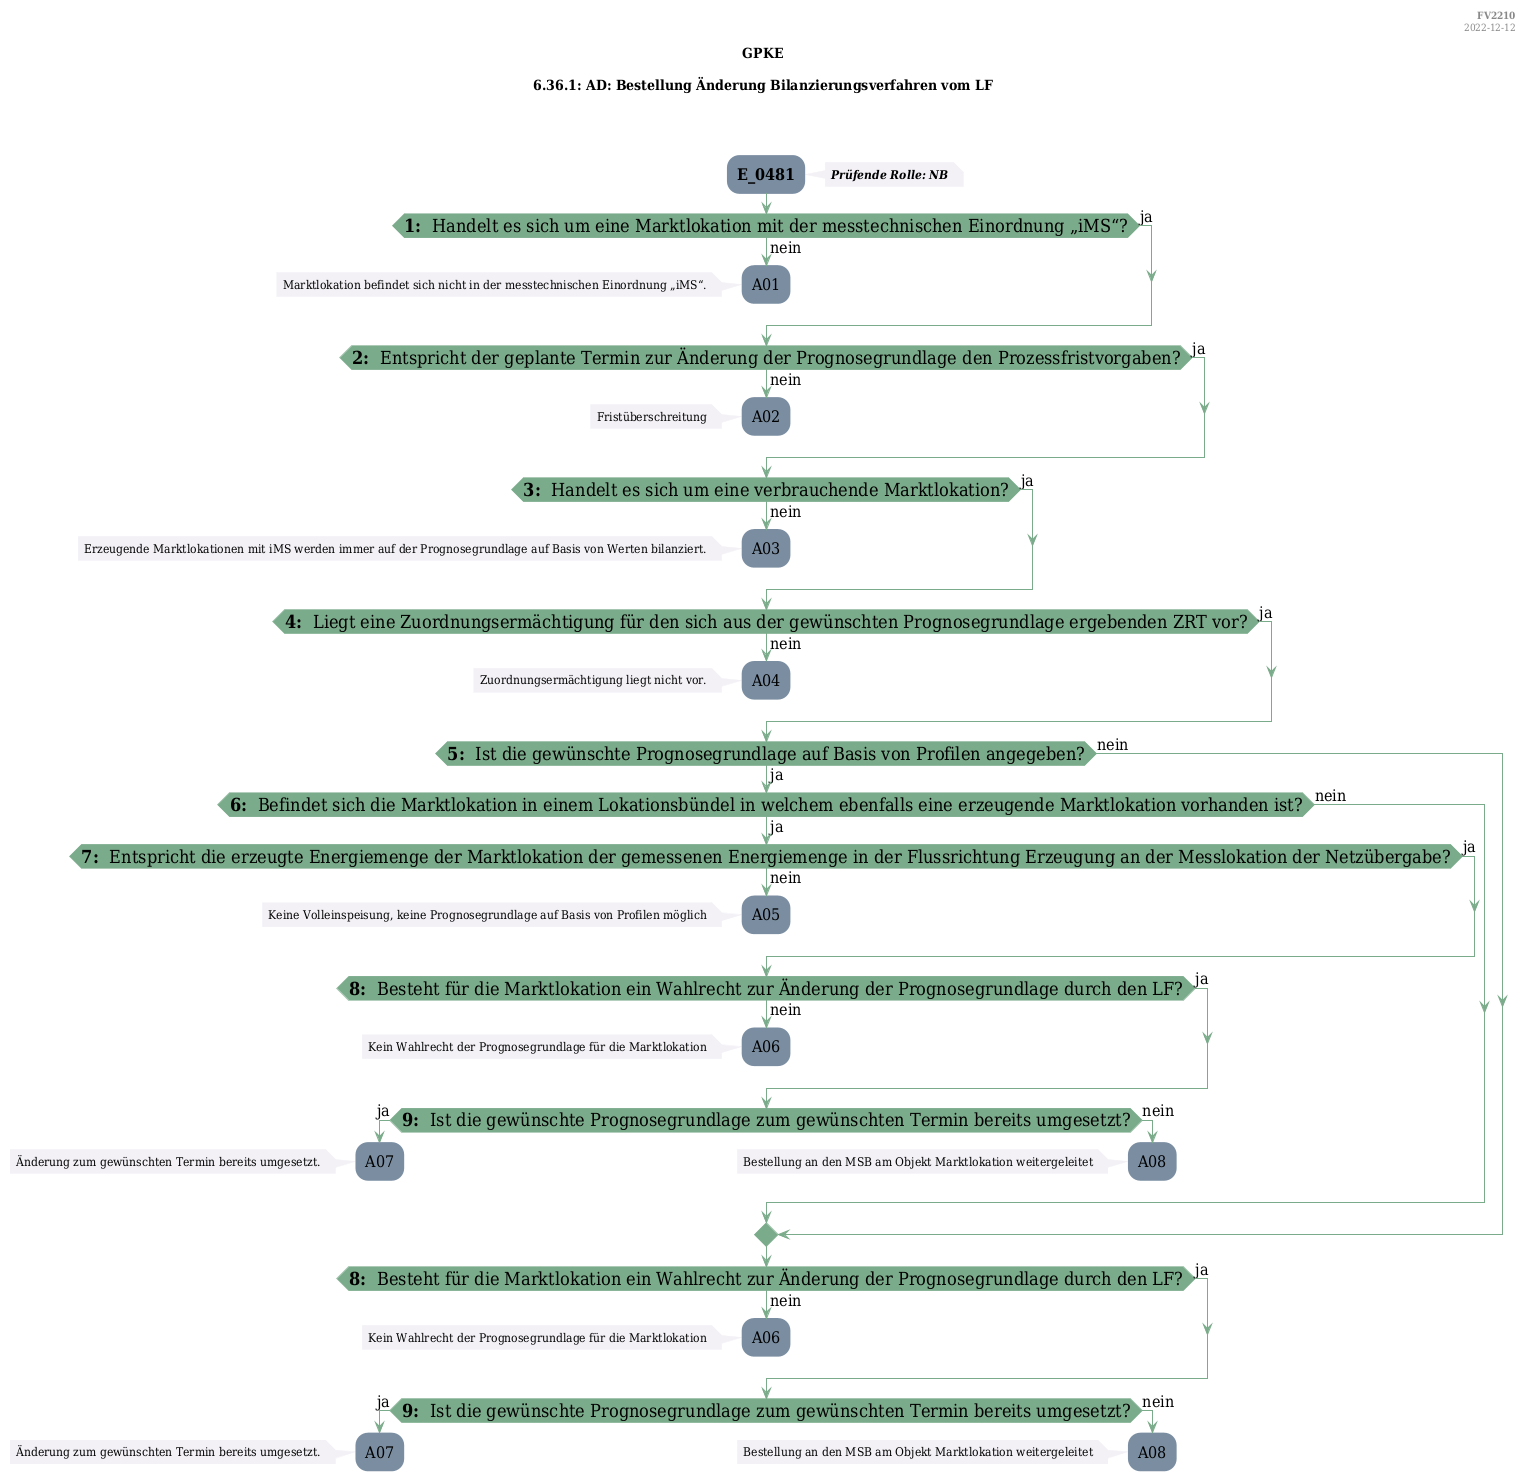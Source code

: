 @startuml
skinparam Shadowing false
skinparam NoteBorderColor #f3f1f6
skinparam NoteBackgroundColor #f3f1f6
skinparam NoteFontSize 12
skinparam ActivityBorderColor none
skinparam ActivityBackgroundColor #7a8da1
skinparam ActivityFontSize 16
skinparam ArrowColor #7aab8a
skinparam ArrowFontSize 16
skinparam ActivityDiamondBackgroundColor #7aab8a
skinparam ActivityDiamondBorderColor #7aab8a
skinparam ActivityDiamondFontSize 18
skinparam defaultFontName DejaVu Serif Condensed
skinparam ActivityEndColor #669580

header
<b>FV2210
2022-12-12
endheader

title
GPKE

6.36.1: AD: Bestellung Änderung Bilanzierungsverfahren vom LF



end title
:<b>E_0481</b>;
note right
<b><i>Prüfende Rolle: NB
end note

if (<b>1: </b> Handelt es sich um eine Marktlokation mit der messtechnischen Einordnung „iMS“?) then (ja)
else (nein)
    :A01;
    note left
        Marktlokation befindet sich nicht in der messtechnischen Einordnung „iMS“.
    endnote
    kill;
endif
if (<b>2: </b> Entspricht der geplante Termin zur Änderung der Prognosegrundlage den Prozessfristvorgaben?) then (ja)
else (nein)
    :A02;
    note left
        Fristüberschreitung
    endnote
    kill;
endif
if (<b>3: </b> Handelt es sich um eine verbrauchende Marktlokation?) then (ja)
else (nein)
    :A03;
    note left
        Erzeugende Marktlokationen mit iMS werden immer auf der Prognosegrundlage auf Basis von Werten bilanziert.
    endnote
    kill;
endif
if (<b>4: </b> Liegt eine Zuordnungsermächtigung für den sich aus der gewünschten Prognosegrundlage ergebenden ZRT vor?) then (ja)
else (nein)
    :A04;
    note left
        Zuordnungsermächtigung liegt nicht vor.
    endnote
    kill;
endif
if (<b>5: </b> Ist die gewünschte Prognosegrundlage auf Basis von Profilen angegeben?) then (ja)
    if (<b>6: </b> Befindet sich die Marktlokation in einem Lokationsbündel in welchem ebenfalls eine erzeugende Marktlokation vorhanden ist?) then (ja)
        if (<b>7: </b> Entspricht die erzeugte Energiemenge der Marktlokation der gemessenen Energiemenge in der Flussrichtung Erzeugung an der Messlokation der Netzübergabe?) then (ja)
        else (nein)
            :A05;
            note left
                Keine Volleinspeisung, keine Prognosegrundlage auf Basis von Profilen möglich
            endnote
            kill;
        endif
        if (<b>8: </b> Besteht für die Marktlokation ein Wahlrecht zur Änderung der Prognosegrundlage durch den LF?) then (ja)
        else (nein)
            :A06;
            note left
                Kein Wahlrecht der Prognosegrundlage für die Marktlokation
            endnote
            kill;
        endif
        if (<b>9: </b> Ist die gewünschte Prognosegrundlage zum gewünschten Termin bereits umgesetzt?) then (ja)
            :A07;
            note left
                Änderung zum gewünschten Termin bereits umgesetzt.
            endnote
            kill;
        else (nein)
            :A08;
            note left
                Bestellung an den MSB am Objekt Marktlokation weitergeleitet
            endnote
            kill;
        endif
    else (nein)
    endif
else (nein)
endif
if (<b>8: </b> Besteht für die Marktlokation ein Wahlrecht zur Änderung der Prognosegrundlage durch den LF?) then (ja)
else (nein)
    :A06;
    note left
        Kein Wahlrecht der Prognosegrundlage für die Marktlokation
    endnote
    kill;
endif
if (<b>9: </b> Ist die gewünschte Prognosegrundlage zum gewünschten Termin bereits umgesetzt?) then (ja)
    :A07;
    note left
        Änderung zum gewünschten Termin bereits umgesetzt.
    endnote
    kill;
else (nein)
    :A08;
    note left
        Bestellung an den MSB am Objekt Marktlokation weitergeleitet
    endnote
    kill;
endif

@enduml
